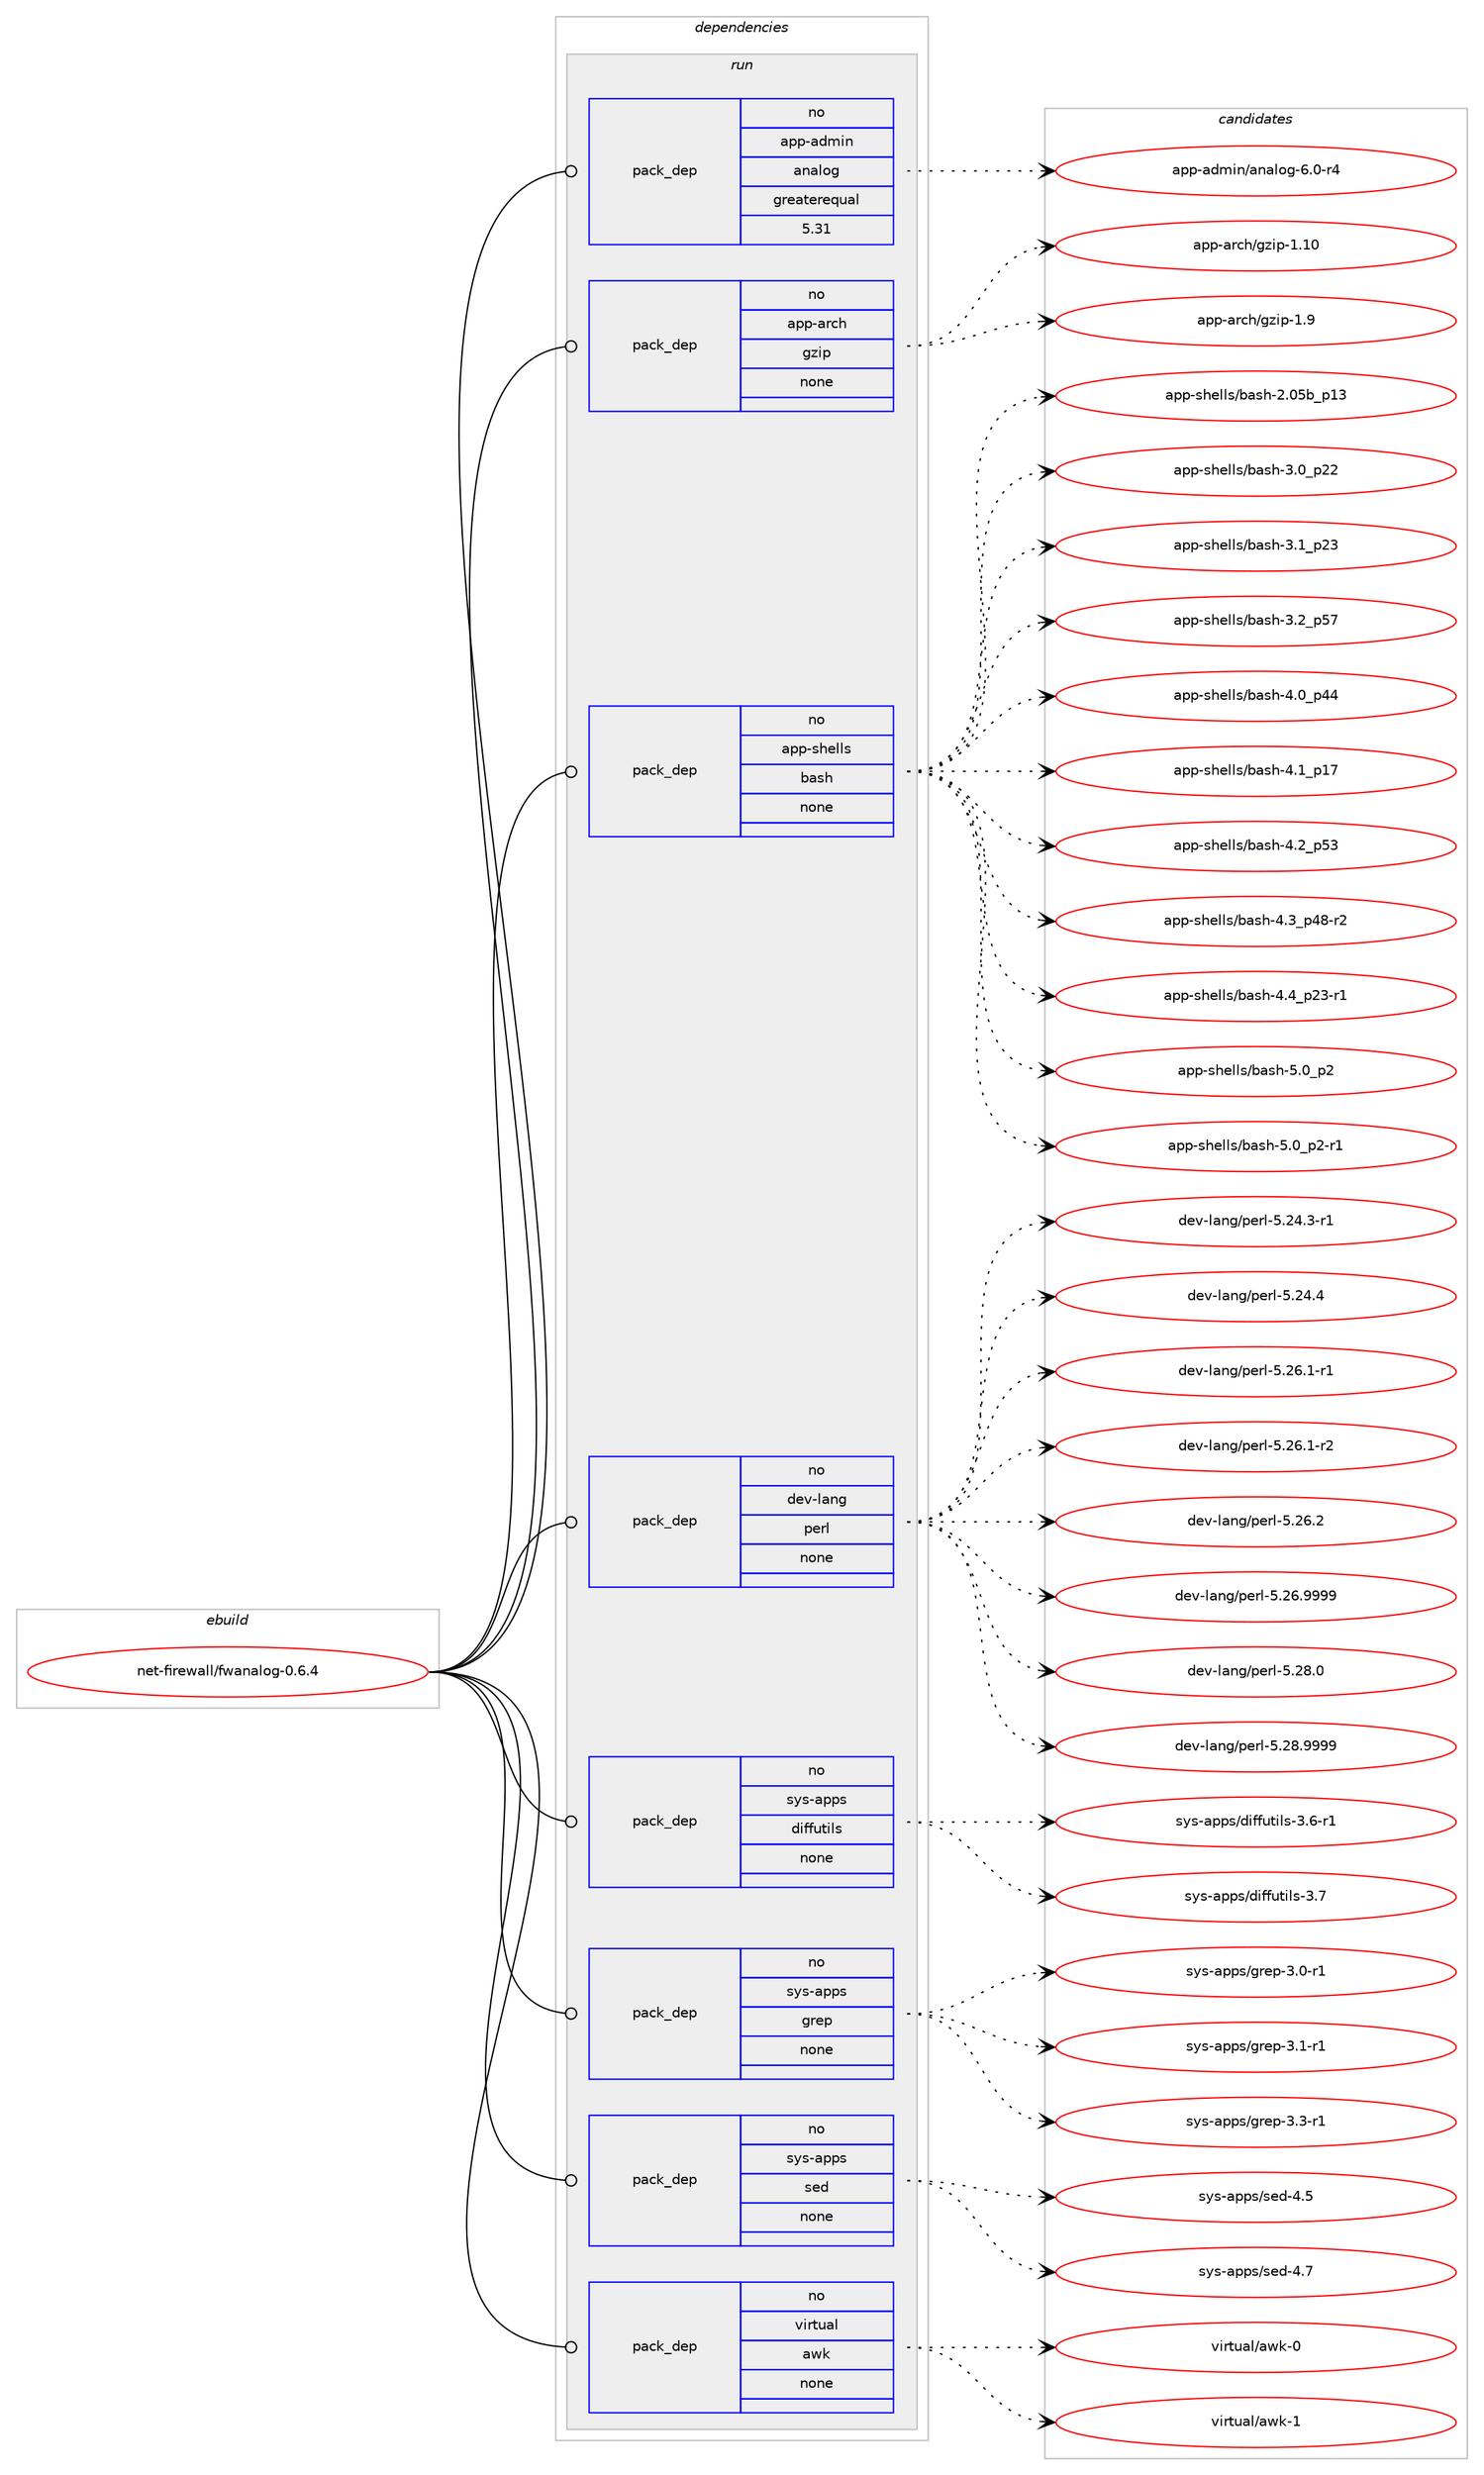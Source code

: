 digraph prolog {

# *************
# Graph options
# *************

newrank=true;
concentrate=true;
compound=true;
graph [rankdir=LR,fontname=Helvetica,fontsize=10,ranksep=1.5];#, ranksep=2.5, nodesep=0.2];
edge  [arrowhead=vee];
node  [fontname=Helvetica,fontsize=10];

# **********
# The ebuild
# **********

subgraph cluster_leftcol {
color=gray;
rank=same;
label=<<i>ebuild</i>>;
id [label="net-firewall/fwanalog-0.6.4", color=red, width=4, href="../net-firewall/fwanalog-0.6.4.svg"];
}

# ****************
# The dependencies
# ****************

subgraph cluster_midcol {
color=gray;
label=<<i>dependencies</i>>;
subgraph cluster_compile {
fillcolor="#eeeeee";
style=filled;
label=<<i>compile</i>>;
}
subgraph cluster_compileandrun {
fillcolor="#eeeeee";
style=filled;
label=<<i>compile and run</i>>;
}
subgraph cluster_run {
fillcolor="#eeeeee";
style=filled;
label=<<i>run</i>>;
subgraph pack1180740 {
dependency1651671 [label=<<TABLE BORDER="0" CELLBORDER="1" CELLSPACING="0" CELLPADDING="4" WIDTH="220"><TR><TD ROWSPAN="6" CELLPADDING="30">pack_dep</TD></TR><TR><TD WIDTH="110">no</TD></TR><TR><TD>app-admin</TD></TR><TR><TD>analog</TD></TR><TR><TD>greaterequal</TD></TR><TR><TD>5.31</TD></TR></TABLE>>, shape=none, color=blue];
}
id:e -> dependency1651671:w [weight=20,style="solid",arrowhead="odot"];
subgraph pack1180741 {
dependency1651672 [label=<<TABLE BORDER="0" CELLBORDER="1" CELLSPACING="0" CELLPADDING="4" WIDTH="220"><TR><TD ROWSPAN="6" CELLPADDING="30">pack_dep</TD></TR><TR><TD WIDTH="110">no</TD></TR><TR><TD>app-arch</TD></TR><TR><TD>gzip</TD></TR><TR><TD>none</TD></TR><TR><TD></TD></TR></TABLE>>, shape=none, color=blue];
}
id:e -> dependency1651672:w [weight=20,style="solid",arrowhead="odot"];
subgraph pack1180742 {
dependency1651673 [label=<<TABLE BORDER="0" CELLBORDER="1" CELLSPACING="0" CELLPADDING="4" WIDTH="220"><TR><TD ROWSPAN="6" CELLPADDING="30">pack_dep</TD></TR><TR><TD WIDTH="110">no</TD></TR><TR><TD>app-shells</TD></TR><TR><TD>bash</TD></TR><TR><TD>none</TD></TR><TR><TD></TD></TR></TABLE>>, shape=none, color=blue];
}
id:e -> dependency1651673:w [weight=20,style="solid",arrowhead="odot"];
subgraph pack1180743 {
dependency1651674 [label=<<TABLE BORDER="0" CELLBORDER="1" CELLSPACING="0" CELLPADDING="4" WIDTH="220"><TR><TD ROWSPAN="6" CELLPADDING="30">pack_dep</TD></TR><TR><TD WIDTH="110">no</TD></TR><TR><TD>dev-lang</TD></TR><TR><TD>perl</TD></TR><TR><TD>none</TD></TR><TR><TD></TD></TR></TABLE>>, shape=none, color=blue];
}
id:e -> dependency1651674:w [weight=20,style="solid",arrowhead="odot"];
subgraph pack1180744 {
dependency1651675 [label=<<TABLE BORDER="0" CELLBORDER="1" CELLSPACING="0" CELLPADDING="4" WIDTH="220"><TR><TD ROWSPAN="6" CELLPADDING="30">pack_dep</TD></TR><TR><TD WIDTH="110">no</TD></TR><TR><TD>sys-apps</TD></TR><TR><TD>diffutils</TD></TR><TR><TD>none</TD></TR><TR><TD></TD></TR></TABLE>>, shape=none, color=blue];
}
id:e -> dependency1651675:w [weight=20,style="solid",arrowhead="odot"];
subgraph pack1180745 {
dependency1651676 [label=<<TABLE BORDER="0" CELLBORDER="1" CELLSPACING="0" CELLPADDING="4" WIDTH="220"><TR><TD ROWSPAN="6" CELLPADDING="30">pack_dep</TD></TR><TR><TD WIDTH="110">no</TD></TR><TR><TD>sys-apps</TD></TR><TR><TD>grep</TD></TR><TR><TD>none</TD></TR><TR><TD></TD></TR></TABLE>>, shape=none, color=blue];
}
id:e -> dependency1651676:w [weight=20,style="solid",arrowhead="odot"];
subgraph pack1180746 {
dependency1651677 [label=<<TABLE BORDER="0" CELLBORDER="1" CELLSPACING="0" CELLPADDING="4" WIDTH="220"><TR><TD ROWSPAN="6" CELLPADDING="30">pack_dep</TD></TR><TR><TD WIDTH="110">no</TD></TR><TR><TD>sys-apps</TD></TR><TR><TD>sed</TD></TR><TR><TD>none</TD></TR><TR><TD></TD></TR></TABLE>>, shape=none, color=blue];
}
id:e -> dependency1651677:w [weight=20,style="solid",arrowhead="odot"];
subgraph pack1180747 {
dependency1651678 [label=<<TABLE BORDER="0" CELLBORDER="1" CELLSPACING="0" CELLPADDING="4" WIDTH="220"><TR><TD ROWSPAN="6" CELLPADDING="30">pack_dep</TD></TR><TR><TD WIDTH="110">no</TD></TR><TR><TD>virtual</TD></TR><TR><TD>awk</TD></TR><TR><TD>none</TD></TR><TR><TD></TD></TR></TABLE>>, shape=none, color=blue];
}
id:e -> dependency1651678:w [weight=20,style="solid",arrowhead="odot"];
}
}

# **************
# The candidates
# **************

subgraph cluster_choices {
rank=same;
color=gray;
label=<<i>candidates</i>>;

subgraph choice1180740 {
color=black;
nodesep=1;
choice971121124597100109105110479711097108111103455446484511452 [label="app-admin/analog-6.0-r4", color=red, width=4,href="../app-admin/analog-6.0-r4.svg"];
dependency1651671:e -> choice971121124597100109105110479711097108111103455446484511452:w [style=dotted,weight="100"];
}
subgraph choice1180741 {
color=black;
nodesep=1;
choice97112112459711499104471031221051124549464948 [label="app-arch/gzip-1.10", color=red, width=4,href="../app-arch/gzip-1.10.svg"];
choice971121124597114991044710312210511245494657 [label="app-arch/gzip-1.9", color=red, width=4,href="../app-arch/gzip-1.9.svg"];
dependency1651672:e -> choice97112112459711499104471031221051124549464948:w [style=dotted,weight="100"];
dependency1651672:e -> choice971121124597114991044710312210511245494657:w [style=dotted,weight="100"];
}
subgraph choice1180742 {
color=black;
nodesep=1;
choice9711211245115104101108108115479897115104455046485398951124951 [label="app-shells/bash-2.05b_p13", color=red, width=4,href="../app-shells/bash-2.05b_p13.svg"];
choice971121124511510410110810811547989711510445514648951125050 [label="app-shells/bash-3.0_p22", color=red, width=4,href="../app-shells/bash-3.0_p22.svg"];
choice971121124511510410110810811547989711510445514649951125051 [label="app-shells/bash-3.1_p23", color=red, width=4,href="../app-shells/bash-3.1_p23.svg"];
choice971121124511510410110810811547989711510445514650951125355 [label="app-shells/bash-3.2_p57", color=red, width=4,href="../app-shells/bash-3.2_p57.svg"];
choice971121124511510410110810811547989711510445524648951125252 [label="app-shells/bash-4.0_p44", color=red, width=4,href="../app-shells/bash-4.0_p44.svg"];
choice971121124511510410110810811547989711510445524649951124955 [label="app-shells/bash-4.1_p17", color=red, width=4,href="../app-shells/bash-4.1_p17.svg"];
choice971121124511510410110810811547989711510445524650951125351 [label="app-shells/bash-4.2_p53", color=red, width=4,href="../app-shells/bash-4.2_p53.svg"];
choice9711211245115104101108108115479897115104455246519511252564511450 [label="app-shells/bash-4.3_p48-r2", color=red, width=4,href="../app-shells/bash-4.3_p48-r2.svg"];
choice9711211245115104101108108115479897115104455246529511250514511449 [label="app-shells/bash-4.4_p23-r1", color=red, width=4,href="../app-shells/bash-4.4_p23-r1.svg"];
choice9711211245115104101108108115479897115104455346489511250 [label="app-shells/bash-5.0_p2", color=red, width=4,href="../app-shells/bash-5.0_p2.svg"];
choice97112112451151041011081081154798971151044553464895112504511449 [label="app-shells/bash-5.0_p2-r1", color=red, width=4,href="../app-shells/bash-5.0_p2-r1.svg"];
dependency1651673:e -> choice9711211245115104101108108115479897115104455046485398951124951:w [style=dotted,weight="100"];
dependency1651673:e -> choice971121124511510410110810811547989711510445514648951125050:w [style=dotted,weight="100"];
dependency1651673:e -> choice971121124511510410110810811547989711510445514649951125051:w [style=dotted,weight="100"];
dependency1651673:e -> choice971121124511510410110810811547989711510445514650951125355:w [style=dotted,weight="100"];
dependency1651673:e -> choice971121124511510410110810811547989711510445524648951125252:w [style=dotted,weight="100"];
dependency1651673:e -> choice971121124511510410110810811547989711510445524649951124955:w [style=dotted,weight="100"];
dependency1651673:e -> choice971121124511510410110810811547989711510445524650951125351:w [style=dotted,weight="100"];
dependency1651673:e -> choice9711211245115104101108108115479897115104455246519511252564511450:w [style=dotted,weight="100"];
dependency1651673:e -> choice9711211245115104101108108115479897115104455246529511250514511449:w [style=dotted,weight="100"];
dependency1651673:e -> choice9711211245115104101108108115479897115104455346489511250:w [style=dotted,weight="100"];
dependency1651673:e -> choice97112112451151041011081081154798971151044553464895112504511449:w [style=dotted,weight="100"];
}
subgraph choice1180743 {
color=black;
nodesep=1;
choice100101118451089711010347112101114108455346505246514511449 [label="dev-lang/perl-5.24.3-r1", color=red, width=4,href="../dev-lang/perl-5.24.3-r1.svg"];
choice10010111845108971101034711210111410845534650524652 [label="dev-lang/perl-5.24.4", color=red, width=4,href="../dev-lang/perl-5.24.4.svg"];
choice100101118451089711010347112101114108455346505446494511449 [label="dev-lang/perl-5.26.1-r1", color=red, width=4,href="../dev-lang/perl-5.26.1-r1.svg"];
choice100101118451089711010347112101114108455346505446494511450 [label="dev-lang/perl-5.26.1-r2", color=red, width=4,href="../dev-lang/perl-5.26.1-r2.svg"];
choice10010111845108971101034711210111410845534650544650 [label="dev-lang/perl-5.26.2", color=red, width=4,href="../dev-lang/perl-5.26.2.svg"];
choice10010111845108971101034711210111410845534650544657575757 [label="dev-lang/perl-5.26.9999", color=red, width=4,href="../dev-lang/perl-5.26.9999.svg"];
choice10010111845108971101034711210111410845534650564648 [label="dev-lang/perl-5.28.0", color=red, width=4,href="../dev-lang/perl-5.28.0.svg"];
choice10010111845108971101034711210111410845534650564657575757 [label="dev-lang/perl-5.28.9999", color=red, width=4,href="../dev-lang/perl-5.28.9999.svg"];
dependency1651674:e -> choice100101118451089711010347112101114108455346505246514511449:w [style=dotted,weight="100"];
dependency1651674:e -> choice10010111845108971101034711210111410845534650524652:w [style=dotted,weight="100"];
dependency1651674:e -> choice100101118451089711010347112101114108455346505446494511449:w [style=dotted,weight="100"];
dependency1651674:e -> choice100101118451089711010347112101114108455346505446494511450:w [style=dotted,weight="100"];
dependency1651674:e -> choice10010111845108971101034711210111410845534650544650:w [style=dotted,weight="100"];
dependency1651674:e -> choice10010111845108971101034711210111410845534650544657575757:w [style=dotted,weight="100"];
dependency1651674:e -> choice10010111845108971101034711210111410845534650564648:w [style=dotted,weight="100"];
dependency1651674:e -> choice10010111845108971101034711210111410845534650564657575757:w [style=dotted,weight="100"];
}
subgraph choice1180744 {
color=black;
nodesep=1;
choice115121115459711211211547100105102102117116105108115455146544511449 [label="sys-apps/diffutils-3.6-r1", color=red, width=4,href="../sys-apps/diffutils-3.6-r1.svg"];
choice11512111545971121121154710010510210211711610510811545514655 [label="sys-apps/diffutils-3.7", color=red, width=4,href="../sys-apps/diffutils-3.7.svg"];
dependency1651675:e -> choice115121115459711211211547100105102102117116105108115455146544511449:w [style=dotted,weight="100"];
dependency1651675:e -> choice11512111545971121121154710010510210211711610510811545514655:w [style=dotted,weight="100"];
}
subgraph choice1180745 {
color=black;
nodesep=1;
choice115121115459711211211547103114101112455146484511449 [label="sys-apps/grep-3.0-r1", color=red, width=4,href="../sys-apps/grep-3.0-r1.svg"];
choice115121115459711211211547103114101112455146494511449 [label="sys-apps/grep-3.1-r1", color=red, width=4,href="../sys-apps/grep-3.1-r1.svg"];
choice115121115459711211211547103114101112455146514511449 [label="sys-apps/grep-3.3-r1", color=red, width=4,href="../sys-apps/grep-3.3-r1.svg"];
dependency1651676:e -> choice115121115459711211211547103114101112455146484511449:w [style=dotted,weight="100"];
dependency1651676:e -> choice115121115459711211211547103114101112455146494511449:w [style=dotted,weight="100"];
dependency1651676:e -> choice115121115459711211211547103114101112455146514511449:w [style=dotted,weight="100"];
}
subgraph choice1180746 {
color=black;
nodesep=1;
choice11512111545971121121154711510110045524653 [label="sys-apps/sed-4.5", color=red, width=4,href="../sys-apps/sed-4.5.svg"];
choice11512111545971121121154711510110045524655 [label="sys-apps/sed-4.7", color=red, width=4,href="../sys-apps/sed-4.7.svg"];
dependency1651677:e -> choice11512111545971121121154711510110045524653:w [style=dotted,weight="100"];
dependency1651677:e -> choice11512111545971121121154711510110045524655:w [style=dotted,weight="100"];
}
subgraph choice1180747 {
color=black;
nodesep=1;
choice1181051141161179710847971191074548 [label="virtual/awk-0", color=red, width=4,href="../virtual/awk-0.svg"];
choice1181051141161179710847971191074549 [label="virtual/awk-1", color=red, width=4,href="../virtual/awk-1.svg"];
dependency1651678:e -> choice1181051141161179710847971191074548:w [style=dotted,weight="100"];
dependency1651678:e -> choice1181051141161179710847971191074549:w [style=dotted,weight="100"];
}
}

}

